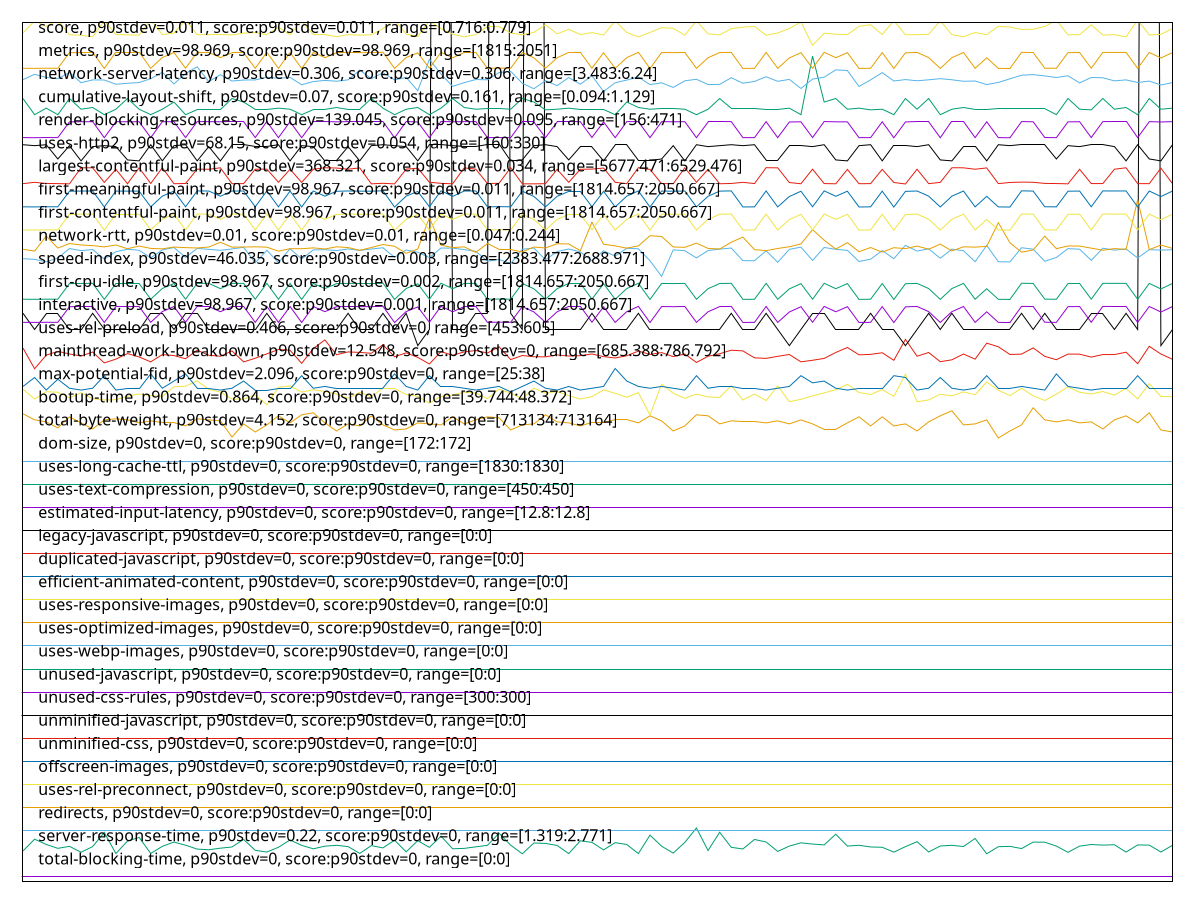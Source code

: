 reset
set terminal svg size 640, 4440 enhanced background rgb 'white'
set output "report_00007_2020-12-11T15:55:29.892Z/correlation/pages+cached+noexternal+noimg/correlation.svg"

$totalBlockingTimeP90Stdev0ScoreP90Stdev0Range00 <<EOF
0 0.2
1 0.2
2 0.2
3 0.2
4 0.2
5 0.2
6 0.2
7 0.2
8 0.2
9 0.2
10 0.2
11 0.2
12 0.2
13 0.2
14 0.2
15 0.2
16 0.2
17 0.2
18 0.2
19 0.2
20 0.2
21 0.2
22 0.2
23 0.2
24 0.2
25 0.2
26 0.2
27 0.2
28 0.2
29 0.2
30 0.2
31 0.2
32 0.2
33 0.2
34 0.2
35 0.2
36 0.2
37 0.2
38 0.2
39 0.2
40 0.2
41 0.2
42 0.2
43 0.2
44 0.2
45 0.2
46 0.2
47 0.2
48 0.2
49 0.2
50 0.2
51 0.2
52 0.2
53 0.2
54 0.2
55 0.2
56 0.2
57 0.2
58 0.2
59 0.2
60 0.2
61 0.2
62 0.2
63 0.2
64 0.2
65 0.2
66 0.2
67 0.2
68 0.2
69 0.2
70 0.2
71 0.2
72 0.2
73 0.2
74 0.2
75 0.2
76 0.2
77 0.2
78 0.2
79 0.2
80 0.2
81 0.2
82 0.2
83 0.2
84 0.2
85 0.2
86 0.2
87 0.2
88 0.2
89 0.2
90 0.2
91 0.2
92 0.2
93 0.2
94 0.2
95 0.2
96 0.2
97 0.2
98 0.2
99 0.2
EOF

$serverResponseTimeP90Stdev022ScoreP90Stdev0Range13192771 <<EOF
0 1.323076923076923
1 1.8323076923076922
2 1.6046153846153846
3 1.4353846153846155
4 1.523076923076923
5 1.266923076923077
6 1.5107692307692309
7 2.126923076923077
8 1.21
9 1.7515384615384617
10 1.9084615384615384
11 1.2161538461538461
12 1.5215384615384615
13 1.706923076923077
14 1.5715384615384616
15 1.403076923076923
16 1.3746153846153846
17 1.4423076923076925
18 1.494615384615385
19 1.822307692307692
20 1.3515384615384616
21 1.2753846153846153
22 1.4815384615384615
23 1.7992307692307694
24 1.5646153846153845
25 1.4153846153846155
26 1.5307692307692309
27 1.566153846153846
28 1.5107692307692309
29 1.2153846153846153
30 1.5546153846153847
31 1.4553846153846153
32 1.787692307692308
33 1.2838461538461539
34 1.7684615384615383
35 1.4769230769230768
36 1.9638461538461542
37 1.416923076923077
38 1.4338461538461538
39 1.5007692307692309
40 1.5653846153846152
41 2.088461538461538
42 1.5730769230769233
43 1.2
44 1.6676923076923078
45 1.6484615384615384
46 1.5615384615384613
47 1.2084615384615383
48 1.7607692307692309
49 1.693846153846154
50 1.3684615384615384
51 1.6823076923076923
52 1.600769230769231
53 1.209230769230769
54 2.0069230769230773
55 1.5292307692307692
56 1.2307692307692308
57 1.693846153846154
58 2.3169230769230773
59 1.3407692307692307
60 2.1323076923076925
61 1.4792307692307693
62 1.4084615384615384
63 1.82
64 1.71
65 1.303076923076923
66 1.5330769230769232
67 1.6746153846153846
68 1.6215384615384616
69 1.5838461538461537
70 2.0476923076923077
71 1.5338461538461536
72 1.5684615384615384
73 1.4953846153846153
74 1.4815384615384615
75 1.2715384615384615
76 1.5092307692307694
77 1.7246153846153849
78 1.2776923076923077
79 1.5376923076923077
80 1.5669230769230769
81 1.513846153846154
82 1.8638461538461537
83 1.2
84 1.5069230769230768
85 1.5223076923076924
86 1.426153846153846
87 1.7061538461538466
88 1.7015384615384614
89 1.5330769230769232
90 1.263846153846154
91 1.5323076923076924
92 1.6007692307692307
93 1.5761538461538462
94 1.5907692307692307
95 1.273076923076923
96 1.5838461538461537
97 1.576153846153846
98 1.2746153846153845
99 1.5684615384615384
EOF

$redirectsP90Stdev0ScoreP90Stdev0Range00 <<EOF
0 2.2
1 2.2
2 2.2
3 2.2
4 2.2
5 2.2
6 2.2
7 2.2
8 2.2
9 2.2
10 2.2
11 2.2
12 2.2
13 2.2
14 2.2
15 2.2
16 2.2
17 2.2
18 2.2
19 2.2
20 2.2
21 2.2
22 2.2
23 2.2
24 2.2
25 2.2
26 2.2
27 2.2
28 2.2
29 2.2
30 2.2
31 2.2
32 2.2
33 2.2
34 2.2
35 2.2
36 2.2
37 2.2
38 2.2
39 2.2
40 2.2
41 2.2
42 2.2
43 2.2
44 2.2
45 2.2
46 2.2
47 2.2
48 2.2
49 2.2
50 2.2
51 2.2
52 2.2
53 2.2
54 2.2
55 2.2
56 2.2
57 2.2
58 2.2
59 2.2
60 2.2
61 2.2
62 2.2
63 2.2
64 2.2
65 2.2
66 2.2
67 2.2
68 2.2
69 2.2
70 2.2
71 2.2
72 2.2
73 2.2
74 2.2
75 2.2
76 2.2
77 2.2
78 2.2
79 2.2
80 2.2
81 2.2
82 2.2
83 2.2
84 2.2
85 2.2
86 2.2
87 2.2
88 2.2
89 2.2
90 2.2
91 2.2
92 2.2
93 2.2
94 2.2
95 2.2
96 2.2
97 2.2
98 2.2
99 2.2
EOF

$usesRelPreconnectP90Stdev0ScoreP90Stdev0Range00 <<EOF
0 3.2
1 3.2
2 3.2
3 3.2
4 3.2
5 3.2
6 3.2
7 3.2
8 3.2
9 3.2
10 3.2
11 3.2
12 3.2
13 3.2
14 3.2
15 3.2
16 3.2
17 3.2
18 3.2
19 3.2
20 3.2
21 3.2
22 3.2
23 3.2
24 3.2
25 3.2
26 3.2
27 3.2
28 3.2
29 3.2
30 3.2
31 3.2
32 3.2
33 3.2
34 3.2
35 3.2
36 3.2
37 3.2
38 3.2
39 3.2
40 3.2
41 3.2
42 3.2
43 3.2
44 3.2
45 3.2
46 3.2
47 3.2
48 3.2
49 3.2
50 3.2
51 3.2
52 3.2
53 3.2
54 3.2
55 3.2
56 3.2
57 3.2
58 3.2
59 3.2
60 3.2
61 3.2
62 3.2
63 3.2
64 3.2
65 3.2
66 3.2
67 3.2
68 3.2
69 3.2
70 3.2
71 3.2
72 3.2
73 3.2
74 3.2
75 3.2
76 3.2
77 3.2
78 3.2
79 3.2
80 3.2
81 3.2
82 3.2
83 3.2
84 3.2
85 3.2
86 3.2
87 3.2
88 3.2
89 3.2
90 3.2
91 3.2
92 3.2
93 3.2
94 3.2
95 3.2
96 3.2
97 3.2
98 3.2
99 3.2
EOF

$offscreenImagesP90Stdev0ScoreP90Stdev0Range00 <<EOF
0 4.2
1 4.2
2 4.2
3 4.2
4 4.2
5 4.2
6 4.2
7 4.2
8 4.2
9 4.2
10 4.2
11 4.2
12 4.2
13 4.2
14 4.2
15 4.2
16 4.2
17 4.2
18 4.2
19 4.2
20 4.2
21 4.2
22 4.2
23 4.2
24 4.2
25 4.2
26 4.2
27 4.2
28 4.2
29 4.2
30 4.2
31 4.2
32 4.2
33 4.2
34 4.2
35 4.2
36 4.2
37 4.2
38 4.2
39 4.2
40 4.2
41 4.2
42 4.2
43 4.2
44 4.2
45 4.2
46 4.2
47 4.2
48 4.2
49 4.2
50 4.2
51 4.2
52 4.2
53 4.2
54 4.2
55 4.2
56 4.2
57 4.2
58 4.2
59 4.2
60 4.2
61 4.2
62 4.2
63 4.2
64 4.2
65 4.2
66 4.2
67 4.2
68 4.2
69 4.2
70 4.2
71 4.2
72 4.2
73 4.2
74 4.2
75 4.2
76 4.2
77 4.2
78 4.2
79 4.2
80 4.2
81 4.2
82 4.2
83 4.2
84 4.2
85 4.2
86 4.2
87 4.2
88 4.2
89 4.2
90 4.2
91 4.2
92 4.2
93 4.2
94 4.2
95 4.2
96 4.2
97 4.2
98 4.2
99 4.2
EOF

$unminifiedCssP90Stdev0ScoreP90Stdev0Range00 <<EOF
0 5.2
1 5.2
2 5.2
3 5.2
4 5.2
5 5.2
6 5.2
7 5.2
8 5.2
9 5.2
10 5.2
11 5.2
12 5.2
13 5.2
14 5.2
15 5.2
16 5.2
17 5.2
18 5.2
19 5.2
20 5.2
21 5.2
22 5.2
23 5.2
24 5.2
25 5.2
26 5.2
27 5.2
28 5.2
29 5.2
30 5.2
31 5.2
32 5.2
33 5.2
34 5.2
35 5.2
36 5.2
37 5.2
38 5.2
39 5.2
40 5.2
41 5.2
42 5.2
43 5.2
44 5.2
45 5.2
46 5.2
47 5.2
48 5.2
49 5.2
50 5.2
51 5.2
52 5.2
53 5.2
54 5.2
55 5.2
56 5.2
57 5.2
58 5.2
59 5.2
60 5.2
61 5.2
62 5.2
63 5.2
64 5.2
65 5.2
66 5.2
67 5.2
68 5.2
69 5.2
70 5.2
71 5.2
72 5.2
73 5.2
74 5.2
75 5.2
76 5.2
77 5.2
78 5.2
79 5.2
80 5.2
81 5.2
82 5.2
83 5.2
84 5.2
85 5.2
86 5.2
87 5.2
88 5.2
89 5.2
90 5.2
91 5.2
92 5.2
93 5.2
94 5.2
95 5.2
96 5.2
97 5.2
98 5.2
99 5.2
EOF

$unminifiedJavascriptP90Stdev0ScoreP90Stdev0Range00 <<EOF
0 6.2
1 6.2
2 6.2
3 6.2
4 6.2
5 6.2
6 6.2
7 6.2
8 6.2
9 6.2
10 6.2
11 6.2
12 6.2
13 6.2
14 6.2
15 6.2
16 6.2
17 6.2
18 6.2
19 6.2
20 6.2
21 6.2
22 6.2
23 6.2
24 6.2
25 6.2
26 6.2
27 6.2
28 6.2
29 6.2
30 6.2
31 6.2
32 6.2
33 6.2
34 6.2
35 6.2
36 6.2
37 6.2
38 6.2
39 6.2
40 6.2
41 6.2
42 6.2
43 6.2
44 6.2
45 6.2
46 6.2
47 6.2
48 6.2
49 6.2
50 6.2
51 6.2
52 6.2
53 6.2
54 6.2
55 6.2
56 6.2
57 6.2
58 6.2
59 6.2
60 6.2
61 6.2
62 6.2
63 6.2
64 6.2
65 6.2
66 6.2
67 6.2
68 6.2
69 6.2
70 6.2
71 6.2
72 6.2
73 6.2
74 6.2
75 6.2
76 6.2
77 6.2
78 6.2
79 6.2
80 6.2
81 6.2
82 6.2
83 6.2
84 6.2
85 6.2
86 6.2
87 6.2
88 6.2
89 6.2
90 6.2
91 6.2
92 6.2
93 6.2
94 6.2
95 6.2
96 6.2
97 6.2
98 6.2
99 6.2
EOF

$unusedCssRulesP90Stdev0ScoreP90Stdev0Range300300 <<EOF
0 7.2
1 7.2
2 7.2
3 7.2
4 7.2
5 7.2
6 7.2
7 7.2
8 7.2
9 7.2
10 7.2
11 7.2
12 7.2
13 7.2
14 7.2
15 7.2
16 7.2
17 7.2
18 7.2
19 7.2
20 7.2
21 7.2
22 7.2
23 7.2
24 7.2
25 7.2
26 7.2
27 7.2
28 7.2
29 7.2
30 7.2
31 7.2
32 7.2
33 7.2
34 7.2
35 7.2
36 7.2
37 7.2
38 7.2
39 7.2
40 7.2
41 7.2
42 7.2
43 7.2
44 7.2
45 7.2
46 7.2
47 7.2
48 7.2
49 7.2
50 7.2
51 7.2
52 7.2
53 7.2
54 7.2
55 7.2
56 7.2
57 7.2
58 7.2
59 7.2
60 7.2
61 7.2
62 7.2
63 7.2
64 7.2
65 7.2
66 7.2
67 7.2
68 7.2
69 7.2
70 7.2
71 7.2
72 7.2
73 7.2
74 7.2
75 7.2
76 7.2
77 7.2
78 7.2
79 7.2
80 7.2
81 7.2
82 7.2
83 7.2
84 7.2
85 7.2
86 7.2
87 7.2
88 7.2
89 7.2
90 7.2
91 7.2
92 7.2
93 7.2
94 7.2
95 7.2
96 7.2
97 7.2
98 7.2
99 7.2
EOF

$unusedJavascriptP90Stdev0ScoreP90Stdev0Range00 <<EOF
0 8.2
1 8.2
2 8.2
3 8.2
4 8.2
5 8.2
6 8.2
7 8.2
8 8.2
9 8.2
10 8.2
11 8.2
12 8.2
13 8.2
14 8.2
15 8.2
16 8.2
17 8.2
18 8.2
19 8.2
20 8.2
21 8.2
22 8.2
23 8.2
24 8.2
25 8.2
26 8.2
27 8.2
28 8.2
29 8.2
30 8.2
31 8.2
32 8.2
33 8.2
34 8.2
35 8.2
36 8.2
37 8.2
38 8.2
39 8.2
40 8.2
41 8.2
42 8.2
43 8.2
44 8.2
45 8.2
46 8.2
47 8.2
48 8.2
49 8.2
50 8.2
51 8.2
52 8.2
53 8.2
54 8.2
55 8.2
56 8.2
57 8.2
58 8.2
59 8.2
60 8.2
61 8.2
62 8.2
63 8.2
64 8.2
65 8.2
66 8.2
67 8.2
68 8.2
69 8.2
70 8.2
71 8.2
72 8.2
73 8.2
74 8.2
75 8.2
76 8.2
77 8.2
78 8.2
79 8.2
80 8.2
81 8.2
82 8.2
83 8.2
84 8.2
85 8.2
86 8.2
87 8.2
88 8.2
89 8.2
90 8.2
91 8.2
92 8.2
93 8.2
94 8.2
95 8.2
96 8.2
97 8.2
98 8.2
99 8.2
EOF

$usesWebpImagesP90Stdev0ScoreP90Stdev0Range00 <<EOF
0 9.2
1 9.2
2 9.2
3 9.2
4 9.2
5 9.2
6 9.2
7 9.2
8 9.2
9 9.2
10 9.2
11 9.2
12 9.2
13 9.2
14 9.2
15 9.2
16 9.2
17 9.2
18 9.2
19 9.2
20 9.2
21 9.2
22 9.2
23 9.2
24 9.2
25 9.2
26 9.2
27 9.2
28 9.2
29 9.2
30 9.2
31 9.2
32 9.2
33 9.2
34 9.2
35 9.2
36 9.2
37 9.2
38 9.2
39 9.2
40 9.2
41 9.2
42 9.2
43 9.2
44 9.2
45 9.2
46 9.2
47 9.2
48 9.2
49 9.2
50 9.2
51 9.2
52 9.2
53 9.2
54 9.2
55 9.2
56 9.2
57 9.2
58 9.2
59 9.2
60 9.2
61 9.2
62 9.2
63 9.2
64 9.2
65 9.2
66 9.2
67 9.2
68 9.2
69 9.2
70 9.2
71 9.2
72 9.2
73 9.2
74 9.2
75 9.2
76 9.2
77 9.2
78 9.2
79 9.2
80 9.2
81 9.2
82 9.2
83 9.2
84 9.2
85 9.2
86 9.2
87 9.2
88 9.2
89 9.2
90 9.2
91 9.2
92 9.2
93 9.2
94 9.2
95 9.2
96 9.2
97 9.2
98 9.2
99 9.2
EOF

$usesOptimizedImagesP90Stdev0ScoreP90Stdev0Range00 <<EOF
0 10.2
1 10.2
2 10.2
3 10.2
4 10.2
5 10.2
6 10.2
7 10.2
8 10.2
9 10.2
10 10.2
11 10.2
12 10.2
13 10.2
14 10.2
15 10.2
16 10.2
17 10.2
18 10.2
19 10.2
20 10.2
21 10.2
22 10.2
23 10.2
24 10.2
25 10.2
26 10.2
27 10.2
28 10.2
29 10.2
30 10.2
31 10.2
32 10.2
33 10.2
34 10.2
35 10.2
36 10.2
37 10.2
38 10.2
39 10.2
40 10.2
41 10.2
42 10.2
43 10.2
44 10.2
45 10.2
46 10.2
47 10.2
48 10.2
49 10.2
50 10.2
51 10.2
52 10.2
53 10.2
54 10.2
55 10.2
56 10.2
57 10.2
58 10.2
59 10.2
60 10.2
61 10.2
62 10.2
63 10.2
64 10.2
65 10.2
66 10.2
67 10.2
68 10.2
69 10.2
70 10.2
71 10.2
72 10.2
73 10.2
74 10.2
75 10.2
76 10.2
77 10.2
78 10.2
79 10.2
80 10.2
81 10.2
82 10.2
83 10.2
84 10.2
85 10.2
86 10.2
87 10.2
88 10.2
89 10.2
90 10.2
91 10.2
92 10.2
93 10.2
94 10.2
95 10.2
96 10.2
97 10.2
98 10.2
99 10.2
EOF

$usesResponsiveImagesP90Stdev0ScoreP90Stdev0Range00 <<EOF
0 11.2
1 11.2
2 11.2
3 11.2
4 11.2
5 11.2
6 11.2
7 11.2
8 11.2
9 11.2
10 11.2
11 11.2
12 11.2
13 11.2
14 11.2
15 11.2
16 11.2
17 11.2
18 11.2
19 11.2
20 11.2
21 11.2
22 11.2
23 11.2
24 11.2
25 11.2
26 11.2
27 11.2
28 11.2
29 11.2
30 11.2
31 11.2
32 11.2
33 11.2
34 11.2
35 11.2
36 11.2
37 11.2
38 11.2
39 11.2
40 11.2
41 11.2
42 11.2
43 11.2
44 11.2
45 11.2
46 11.2
47 11.2
48 11.2
49 11.2
50 11.2
51 11.2
52 11.2
53 11.2
54 11.2
55 11.2
56 11.2
57 11.2
58 11.2
59 11.2
60 11.2
61 11.2
62 11.2
63 11.2
64 11.2
65 11.2
66 11.2
67 11.2
68 11.2
69 11.2
70 11.2
71 11.2
72 11.2
73 11.2
74 11.2
75 11.2
76 11.2
77 11.2
78 11.2
79 11.2
80 11.2
81 11.2
82 11.2
83 11.2
84 11.2
85 11.2
86 11.2
87 11.2
88 11.2
89 11.2
90 11.2
91 11.2
92 11.2
93 11.2
94 11.2
95 11.2
96 11.2
97 11.2
98 11.2
99 11.2
EOF

$efficientAnimatedContentP90Stdev0ScoreP90Stdev0Range00 <<EOF
0 12.2
1 12.2
2 12.2
3 12.2
4 12.2
5 12.2
6 12.2
7 12.2
8 12.2
9 12.2
10 12.2
11 12.2
12 12.2
13 12.2
14 12.2
15 12.2
16 12.2
17 12.2
18 12.2
19 12.2
20 12.2
21 12.2
22 12.2
23 12.2
24 12.2
25 12.2
26 12.2
27 12.2
28 12.2
29 12.2
30 12.2
31 12.2
32 12.2
33 12.2
34 12.2
35 12.2
36 12.2
37 12.2
38 12.2
39 12.2
40 12.2
41 12.2
42 12.2
43 12.2
44 12.2
45 12.2
46 12.2
47 12.2
48 12.2
49 12.2
50 12.2
51 12.2
52 12.2
53 12.2
54 12.2
55 12.2
56 12.2
57 12.2
58 12.2
59 12.2
60 12.2
61 12.2
62 12.2
63 12.2
64 12.2
65 12.2
66 12.2
67 12.2
68 12.2
69 12.2
70 12.2
71 12.2
72 12.2
73 12.2
74 12.2
75 12.2
76 12.2
77 12.2
78 12.2
79 12.2
80 12.2
81 12.2
82 12.2
83 12.2
84 12.2
85 12.2
86 12.2
87 12.2
88 12.2
89 12.2
90 12.2
91 12.2
92 12.2
93 12.2
94 12.2
95 12.2
96 12.2
97 12.2
98 12.2
99 12.2
EOF

$duplicatedJavascriptP90Stdev0ScoreP90Stdev0Range00 <<EOF
0 13.2
1 13.2
2 13.2
3 13.2
4 13.2
5 13.2
6 13.2
7 13.2
8 13.2
9 13.2
10 13.2
11 13.2
12 13.2
13 13.2
14 13.2
15 13.2
16 13.2
17 13.2
18 13.2
19 13.2
20 13.2
21 13.2
22 13.2
23 13.2
24 13.2
25 13.2
26 13.2
27 13.2
28 13.2
29 13.2
30 13.2
31 13.2
32 13.2
33 13.2
34 13.2
35 13.2
36 13.2
37 13.2
38 13.2
39 13.2
40 13.2
41 13.2
42 13.2
43 13.2
44 13.2
45 13.2
46 13.2
47 13.2
48 13.2
49 13.2
50 13.2
51 13.2
52 13.2
53 13.2
54 13.2
55 13.2
56 13.2
57 13.2
58 13.2
59 13.2
60 13.2
61 13.2
62 13.2
63 13.2
64 13.2
65 13.2
66 13.2
67 13.2
68 13.2
69 13.2
70 13.2
71 13.2
72 13.2
73 13.2
74 13.2
75 13.2
76 13.2
77 13.2
78 13.2
79 13.2
80 13.2
81 13.2
82 13.2
83 13.2
84 13.2
85 13.2
86 13.2
87 13.2
88 13.2
89 13.2
90 13.2
91 13.2
92 13.2
93 13.2
94 13.2
95 13.2
96 13.2
97 13.2
98 13.2
99 13.2
EOF

$legacyJavascriptP90Stdev0ScoreP90Stdev0Range00 <<EOF
0 14.2
1 14.2
2 14.2
3 14.2
4 14.2
5 14.2
6 14.2
7 14.2
8 14.2
9 14.2
10 14.2
11 14.2
12 14.2
13 14.2
14 14.2
15 14.2
16 14.2
17 14.2
18 14.2
19 14.2
20 14.2
21 14.2
22 14.2
23 14.2
24 14.2
25 14.2
26 14.2
27 14.2
28 14.2
29 14.2
30 14.2
31 14.2
32 14.2
33 14.2
34 14.2
35 14.2
36 14.2
37 14.2
38 14.2
39 14.2
40 14.2
41 14.2
42 14.2
43 14.2
44 14.2
45 14.2
46 14.2
47 14.2
48 14.2
49 14.2
50 14.2
51 14.2
52 14.2
53 14.2
54 14.2
55 14.2
56 14.2
57 14.2
58 14.2
59 14.2
60 14.2
61 14.2
62 14.2
63 14.2
64 14.2
65 14.2
66 14.2
67 14.2
68 14.2
69 14.2
70 14.2
71 14.2
72 14.2
73 14.2
74 14.2
75 14.2
76 14.2
77 14.2
78 14.2
79 14.2
80 14.2
81 14.2
82 14.2
83 14.2
84 14.2
85 14.2
86 14.2
87 14.2
88 14.2
89 14.2
90 14.2
91 14.2
92 14.2
93 14.2
94 14.2
95 14.2
96 14.2
97 14.2
98 14.2
99 14.2
EOF

$estimatedInputLatencyP90Stdev0ScoreP90Stdev0Range128128 <<EOF
0 15.2
1 15.2
2 15.2
3 15.2
4 15.2
5 15.2
6 15.2
7 15.2
8 15.2
9 15.2
10 15.2
11 15.2
12 15.2
13 15.2
14 15.2
15 15.2
16 15.2
17 15.2
18 15.2
19 15.2
20 15.2
21 15.2
22 15.2
23 15.2
24 15.2
25 15.2
26 15.2
27 15.2
28 15.2
29 15.2
30 15.2
31 15.2
32 15.2
33 15.2
34 15.2
35 15.2
36 15.2
37 15.2
38 15.2
39 15.2
40 15.2
41 15.2
42 15.2
43 15.2
44 15.2
45 15.2
46 15.2
47 15.2
48 15.2
49 15.2
50 15.2
51 15.2
52 15.2
53 15.2
54 15.2
55 15.2
56 15.2
57 15.2
58 15.2
59 15.2
60 15.2
61 15.2
62 15.2
63 15.2
64 15.2
65 15.2
66 15.2
67 15.2
68 15.2
69 15.2
70 15.2
71 15.2
72 15.2
73 15.2
74 15.2
75 15.2
76 15.2
77 15.2
78 15.2
79 15.2
80 15.2
81 15.2
82 15.2
83 15.2
84 15.2
85 15.2
86 15.2
87 15.2
88 15.2
89 15.2
90 15.2
91 15.2
92 15.2
93 15.2
94 15.2
95 15.2
96 15.2
97 15.2
98 15.2
99 15.2
EOF

$usesTextCompressionP90Stdev0ScoreP90Stdev0Range450450 <<EOF
0 16.2
1 16.2
2 16.2
3 16.2
4 16.2
5 16.2
6 16.2
7 16.2
8 16.2
9 16.2
10 16.2
11 16.2
12 16.2
13 16.2
14 16.2
15 16.2
16 16.2
17 16.2
18 16.2
19 16.2
20 16.2
21 16.2
22 16.2
23 16.2
24 16.2
25 16.2
26 16.2
27 16.2
28 16.2
29 16.2
30 16.2
31 16.2
32 16.2
33 16.2
34 16.2
35 16.2
36 16.2
37 16.2
38 16.2
39 16.2
40 16.2
41 16.2
42 16.2
43 16.2
44 16.2
45 16.2
46 16.2
47 16.2
48 16.2
49 16.2
50 16.2
51 16.2
52 16.2
53 16.2
54 16.2
55 16.2
56 16.2
57 16.2
58 16.2
59 16.2
60 16.2
61 16.2
62 16.2
63 16.2
64 16.2
65 16.2
66 16.2
67 16.2
68 16.2
69 16.2
70 16.2
71 16.2
72 16.2
73 16.2
74 16.2
75 16.2
76 16.2
77 16.2
78 16.2
79 16.2
80 16.2
81 16.2
82 16.2
83 16.2
84 16.2
85 16.2
86 16.2
87 16.2
88 16.2
89 16.2
90 16.2
91 16.2
92 16.2
93 16.2
94 16.2
95 16.2
96 16.2
97 16.2
98 16.2
99 16.2
EOF

$usesLongCacheTtlP90Stdev0ScoreP90Stdev0Range18301830 <<EOF
0 17.2
1 17.2
2 17.2
3 17.2
4 17.2
5 17.2
6 17.2
7 17.2
8 17.2
9 17.2
10 17.2
11 17.2
12 17.2
13 17.2
14 17.2
15 17.2
16 17.2
17 17.2
18 17.2
19 17.2
20 17.2
21 17.2
22 17.2
23 17.2
24 17.2
25 17.2
26 17.2
27 17.2
28 17.2
29 17.2
30 17.2
31 17.2
32 17.2
33 17.2
34 17.2
35 17.2
36 17.2
37 17.2
38 17.2
39 17.2
40 17.2
41 17.2
42 17.2
43 17.2
44 17.2
45 17.2
46 17.2
47 17.2
48 17.2
49 17.2
50 17.2
51 17.2
52 17.2
53 17.2
54 17.2
55 17.2
56 17.2
57 17.2
58 17.2
59 17.2
60 17.2
61 17.2
62 17.2
63 17.2
64 17.2
65 17.2
66 17.2
67 17.2
68 17.2
69 17.2
70 17.2
71 17.2
72 17.2
73 17.2
74 17.2
75 17.2
76 17.2
77 17.2
78 17.2
79 17.2
80 17.2
81 17.2
82 17.2
83 17.2
84 17.2
85 17.2
86 17.2
87 17.2
88 17.2
89 17.2
90 17.2
91 17.2
92 17.2
93 17.2
94 17.2
95 17.2
96 17.2
97 17.2
98 17.2
99 17.2
EOF

$domSizeP90Stdev0ScoreP90Stdev0Range172172 <<EOF
0 18.2
1 18.2
2 18.2
3 18.2
4 18.2
5 18.2
6 18.2
7 18.2
8 18.2
9 18.2
10 18.2
11 18.2
12 18.2
13 18.2
14 18.2
15 18.2
16 18.2
17 18.2
18 18.2
19 18.2
20 18.2
21 18.2
22 18.2
23 18.2
24 18.2
25 18.2
26 18.2
27 18.2
28 18.2
29 18.2
30 18.2
31 18.2
32 18.2
33 18.2
34 18.2
35 18.2
36 18.2
37 18.2
38 18.2
39 18.2
40 18.2
41 18.2
42 18.2
43 18.2
44 18.2
45 18.2
46 18.2
47 18.2
48 18.2
49 18.2
50 18.2
51 18.2
52 18.2
53 18.2
54 18.2
55 18.2
56 18.2
57 18.2
58 18.2
59 18.2
60 18.2
61 18.2
62 18.2
63 18.2
64 18.2
65 18.2
66 18.2
67 18.2
68 18.2
69 18.2
70 18.2
71 18.2
72 18.2
73 18.2
74 18.2
75 18.2
76 18.2
77 18.2
78 18.2
79 18.2
80 18.2
81 18.2
82 18.2
83 18.2
84 18.2
85 18.2
86 18.2
87 18.2
88 18.2
89 18.2
90 18.2
91 18.2
92 18.2
93 18.2
94 18.2
95 18.2
96 18.2
97 18.2
98 18.2
99 18.2
EOF

$totalByteWeightP90Stdev4152ScoreP90Stdev0Range713134713164 <<EOF
0 20.25
1 19.9875
2 19.9
3 19.6375
4 20.11875
5 19.85625
6 19.59375
7 19.9875
8 20.03125
9 19.9875
10 19.85625
11 19.943749999999998
12 19.85625
13 19.85625
14 19.724999999999998
15 20.03125
16 19.9875
17 19.943749999999998
18 19.24375
19 19.8125
20 19.4625
21 19.76875
22 20.162499999999998
23 19.85625
24 20.20625
25 20.29375
26 19.85625
27 19.506249999999998
28 19.8125
29 19.724999999999998
30 20.162499999999998
31 19.76875
32 19.55
33 19.59375
34 19.85625
35 19.8125
36 19.76875
37 20.11875
38 19.8125
39 19.9875
40 20.11875
41 20.075
42 19.55
43 19.76875
44 19.8125
45 20.20625
46 19.9
47 19.85625
48 19.724999999999998
49 19.85625
50 19.85625
51 19.9875
52 19.9875
53 19.85625
54 20.162499999999998
55 19.943749999999998
56 19.506249999999998
57 19.724999999999998
58 20.20625
59 20.162499999999998
60 19.8125
61 19.943749999999998
62 19.9
63 19.9
64 19.85625
65 19.943749999999998
66 19.8125
67 19.9875
68 19.8125
69 19.55
70 19.55
71 19.85625
72 20.11875
73 19.724999999999998
74 20.11875
75 19.724999999999998
76 19.8125
77 19.506249999999998
78 19.9
79 20.162499999999998
80 20.381249999999998
81 19.76875
82 19.8125
83 19.9875
84 19.2
85 19.506249999999998
86 19.76875
87 20.5125
88 19.9875
89 19.9
90 19.9875
91 19.85625
92 19.9
93 19.59375
94 19.9875
95 20.162499999999998
96 19.85625
97 20.29375
98 19.55
99 19.4625
EOF

$bootupTimeP90Stdev0864ScoreP90Stdev0Range3974448372 <<EOF
0 21.31901983663944
1 20.885297549591602
2 21.2046674445741
3 21.184247374562432
4 20.938389731621935
5 21.165460910151694
6 20.90081680280047
7 20.846091015169197
8 20.8583430571762
9 21.01108518086348
10 21.106651108518086
11 21.03803967327888
12 21.001283547257877
13 21.423570595099186
14 21.441540256709455
15 21.67596266044341
16 21.306767794632442
17 21.191598599766632
18 20.892648774795802
19 20.8852975495916
20 21.073162193698952
21 20.640256709451574
22 21.398249708284716
23 21.454609101516922
24 21.18588098016336
25 21.29206534422404
26 21.21528588098016
27 21.10420070011669
28 20.91551925320887
29 21.182613768961495
30 20.99229871645274
31 21.35495915985998
32 21.35495915985998
33 21.08623103850642
34 21.002917152858814
35 20.71376896149358
36 21.000466744457412
37 21.062543757292882
38 21.187514585764298
39 21.147491248541428
40 20.90571761960327
41 21.31983663943991
42 21.138506417736295
43 20.913885647607938
44 21.357409568261378
45 21.142590431738622
46 21.216102683780633
47 21.033138856476082
48 20.8901983663944
49 20.991481913652276
50 21.282263710618437
51 21.139323220536756
52 20.96616102683781
53 21.163010501750293
54 20.2
55 21.534655775962662
56 21.14095682613769
57 20.919603267211205
58 21.10338389731622
59 20.979229871645273
60 20.95554259043174
61 21.46767794632439
62 20.848541423570598
63 21.105017502917157
64 20.820770128354727
65 21.457059509918324
66 20.771761960326725
67 20.87712952158693
68 21.024970828471414
69 21.154025670945156
70 21.29206534422404
71 21.527304550758465
72 21.16872812135356
73 21.08378063010502
74 21.296966161026837
75 21.005367561260215
76 21.961843640606773
77 20.76767794632439
78 20.850175029171528
79 21.09684947491249
80 21.026604434072347
81 21.19649941656943
82 21.07561260210035
83 21.627771295215872
84 21.268378063010505
85 21.037222870478416
86 21.354142357059512
87 21.027421236872815
88 20.827304550758463
89 21.100116686114355
90 21.416219369894986
91 21.18179696616103
92 21.10665110851809
93 21.213652275379232
94 21.058459743290552
95 21.350058343057178
96 20.899183197199534
97 21.555892648774797
98 21.00046674445741
99 20.989031505250875
EOF

$maxPotentialFidP90Stdev2096ScoreP90Stdev0Range2538 <<EOF
0 21.433333333333334
1 21.822222222222223
2 21.27777777777778
3 21.744444444444444
4 21.355555555555554
5 21.27777777777778
6 21.355555555555554
7 21.9
8 21.27777777777778
9 21.355555555555554
10 21.355555555555554
11 21.977777777777778
12 21.355555555555554
13 21.666666666666664
14 21.977777777777778
15 21.355555555555554
16 21.355555555555554
17 21.27777777777778
18 21.355555555555554
19 21.666666666666664
20 21.27777777777778
21 21.27777777777778
22 21.355555555555554
23 21.355555555555554
24 21.9
25 21.355555555555554
26 21.433333333333334
27 21.355555555555554
28 21.355555555555554
29 21.355555555555554
30 21.355555555555554
31 21.355555555555554
32 21.977777777777778
33 21.433333333333334
34 21.27777777777778
35 21.9
36 21.433333333333334
37 21.433333333333334
38 21.355555555555554
39 21.27777777777778
40 21.355555555555554
41 21.433333333333334
42 21.2
43 21.433333333333334
44 21.666666666666664
45 21.355555555555554
46 21.27777777777778
47 21.433333333333334
48 21.27777777777778
49 21.355555555555554
50 21.433333333333334
51 22.21111111111111
52 21.666666666666664
53 21.433333333333334
54 21.355555555555554
55 21.433333333333334
56 21.355555555555554
57 21.27777777777778
58 21.9
59 21.355555555555554
60 21.433333333333334
61 21.433333333333334
62 21.355555555555554
63 21.355555555555554
64 21.27777777777778
65 21.355555555555554
66 21.433333333333334
67 21.9
68 21.58888888888889
69 21.666666666666664
70 21.355555555555554
71 21.27777777777778
72 21.355555555555554
73 21.355555555555554
74 21.355555555555554
75 21.9
76 21.822222222222223
77 21.27777777777778
78 21.355555555555554
79 21.822222222222223
80 21.355555555555554
81 21.27777777777778
82 21.355555555555554
83 21.9
84 21.355555555555554
85 21.355555555555554
86 21.433333333333334
87 21.355555555555554
88 21.27777777777778
89 21.977777777777778
90 21.433333333333334
91 21.355555555555554
92 21.27777777777778
93 21.355555555555554
94 21.355555555555554
95 21.355555555555554
96 21.9
97 21.355555555555554
98 21.355555555555554
99 21.355555555555554
EOF

$mainthreadWorkBreakdownP90Stdev12548ScoreP90Stdev0Range685388786792 <<EOF
0 23.09352734570997
1 22.2
2 22.78705469141995
3 22.95519317611639
4 22.840592072252868
5 22.75007526342197
6 22.924234821876556
7 22.451931761164065
8 22.616206723532358
9 22.857902659307566
10 22.712042147516296
11 22.49769192172603
12 22.81319618665327
13 22.77145007526341
14 22.632513798294024
15 23.005820371299528
16 22.78379327646763
17 22.741946813848458
18 22.972102358253874
19 22.496638233818356
20 22.653687907676854
21 22.843000501756134
22 23.034972403411928
23 22.999849473156033
24 22.43426994480681
25 23.074360260913185
26 23.44902157551429
27 22.806171600602102
28 22.928850978424467
29 22.908078273958843
30 22.868238835925723
31 23.239789262418448
32 22.718715504264917
33 22.890566984445545
34 22.692373306572996
35 22.406823883592565
36 22.94124435524335
37 22.78429503261414
38 22.929453085800283
39 22.990165579528334
40 22.88143502257902
41 23.151630707476162
42 22.595785248369282
43 22.77325639739086
44 22.719167084796776
45 22.715805318615146
46 22.797892624184634
47 22.751179126944294
48 22.768088309081776
49 22.83893627696937
50 22.724435524335156
51 22.666231811339674
52 22.7632212744606
53 22.964124435524326
54 22.821726041144
55 22.89954841946813
56 22.725288509784235
57 22.837280481685898
58 22.472303060712477
59 22.74039136979426
60 22.84887104867034
61 23.004214751630684
62 22.97240341194179
63 22.67205218263923
64 22.64897139989964
65 22.738534872052174
66 22.817862518815843
67 22.498544907175106
68 22.56758655293526
69 22.64726542900149
70 22.9044154540893
71 23.121475163070734
72 22.80260913196185
73 22.822378324134448
74 22.89197190165578
75 22.56663321625689
76 23.472002007024578
77 22.743050677370785
78 22.90381334671348
79 22.504917210235813
80 22.586703462117406
81 22.838183642749623
82 22.615203211239326
83 23.30782739588558
84 23.151931761164064
85 22.81751128951328
86 22.83391871550425
87 23.10386352232814
88 22.735975915704962
89 22.591921726041132
90 22.835825388861004
91 22.83216256899145
92 22.70406422478674
93 22.815454089312585
94 22.813748118414438
95 22.916507777220254
96 22.419969894631194
97 23.172202709483177
98 22.838083291520313
99 22.61083793276467
EOF

$usesRelPreloadP90Stdev0466ScoreP90Stdev0Range453605 <<EOF
0 24.599999999999998
1 23.9
2 24.599999999999998
3 24.599999999999998
4 23.9
5 23.9
6 24.599999999999998
7 23.9
8 23.9
9 23.9
10 23.9
11 24.599999999999998
12 24.599999999999998
13 23.9
14 24.599999999999998
15 24.599999999999998
16 23.9
17 23.9
18 23.9
19 23.9
20 23.9
21 24.599999999999998
22 23.9
23 23.9
24 23.9
25 23.9
26 23.9
27 23.9
28 24.599999999999998
29 23.9
30 23.9
31 24.599999999999998
32 23.9
33 24.599999999999998
34 23.2
35 23.9
36 129.6
37 23.9
38 23.9
39 24.599999999999998
40 24.599999999999998
41 129.6
42 24.599999999999998
43 23.9
44 128.89999999999998
45 23.9
46 23.9
47 23.9
48 23.9
49 24.599999999999998
50 23.9
51 23.9
52 23.9
53 24.599999999999998
54 23.9
55 23.9
56 23.9
57 23.9
58 23.9
59 23.9
60 23.9
61 24.599999999999998
62 23.9
63 23.9
64 24.599999999999998
65 23.9
66 23.2
67 23.9
68 24.599999999999998
69 24.599999999999998
70 23.9
71 23.9
72 23.9
73 24.599999999999998
74 23.9
75 23.9
76 23.2
77 23.9
78 24.599999999999998
79 23.9
80 24.599999999999998
81 23.9
82 23.9
83 23.9
84 23.9
85 23.9
86 24.599999999999998
87 23.9
88 24.599999999999998
89 23.9
90 23.9
91 23.9
92 24.599999999999998
93 24.599999999999998
94 23.9
95 24.599999999999998
96 23.9
97 128.89999999999998
98 23.2
99 23.9
EOF

$interactiveP90Stdev98967ScoreP90Stdev0001Range18146572050667 <<EOF
0 24.21047353491367
1 24.20684422542923
2 24.212777383473455
3 24.211314290037436
4 24.886019528856554
5 24.893330508019975
6 24.896779848035752
7 24.203463851269692
8 24.89136969353471
9 24.891213061752758
10 24.892201173424013
11 24.21138549990201
12 24.675711516272155
13 24.89169866515698
14 24.212262159159177
15 24.89927443730422
16 24.89474363487035
17 24.669687401089988
18 24.895373004408725
19 24.896307409480443
20 24.209957712197166
21 24.90002902250783
22 24.20840426002543
23 24.894087935634147
24 24.2027789799251
25 24.894751264498698
26 24.671728251872622
27 24.8846209132601
28 24.896750077525144
29 24.889998754041084
30 24.887127470573034
31 24.906144094827944
32 24.201448432581547
33 24.675777041315612
34 24.876649896444356
35 24.21209670094443
36 24.904539329665553
37 24.664020532035142
38 24.893389151437862
39 24.897206359220423
40 24.210314359922265
41 24.21777344363596
42 24.212259765550282
43 24.88838905206035
44 24.661405215118116
45 24.209155254815695
46 24.664974983581338
47 24.891405896869223
48 24.891412180092566
49 24.214487617027707
50 24.88174753538427
51 24.20748571261263
52 24.672141149406713
53 24.9004067639113
54 24.200162466203633
55 24.893151585755202
56 24.886926557026555
57 24.895283393675786
58 24.207459682115918
59 24.66686413940036
60 24.8911218054137
61 24.899287302952025
62 24.205106465372708
63 24.208713633974885
64 24.898110844180973
65 24.206144094827945
66 24.657868957179403
67 24.885631465014733
68 24.211080314768118
69 24.900289327474972
70 24.66716154530535
71 24.887117447335793
72 24.20327954338491
73 24.21018330983536
74 24.889528709094662
75 24.2
76 24.879992571263827
77 24.895916503228058
78 24.672462491400637
79 24.204601413896224
80 24.67226621547139
81 24.894878574571706
82 24.208881186597413
83 24.664586620538405
84 24.207470154154823
85 24.20060887426223
86 24.902477385204545
87 24.892588339662506
88 24.213954440646727
89 24.208748341303835
90 24.88748277189313
91 24.89297670270544
92 24.212605642035363
93 24.899409526606135
94 24.89583781333569
95 24.896896985270967
96 24.207221218829922
97 24.895086070542643
98 24.65584815287125
99 24.89344046442851
EOF

$firstCpuIdleP90Stdev98967ScoreP90Stdev0002Range18146572050667 <<EOF
0 25.21047353491367
1 25.20684422542923
2 25.212777383473455
3 25.211314290037436
4 25.886019528856554
5 25.893330508019975
6 25.896779848035752
7 25.203463851269692
8 25.89136969353471
9 25.891213061752758
10 25.892201173424013
11 25.21138549990201
12 25.675711516272155
13 25.89169866515698
14 25.212262159159177
15 25.89927443730422
16 25.89474363487035
17 25.669687401089988
18 25.895373004408725
19 25.896307409480443
20 25.209957712197166
21 25.90002902250783
22 25.20840426002543
23 25.894087935634147
24 25.2027789799251
25 25.894751264498698
26 25.671728251872622
27 25.8846209132601
28 25.896750077525144
29 25.889998754041084
30 25.887127470573034
31 25.906144094827944
32 25.201448432581547
33 25.675777041315612
34 25.876649896444356
35 25.21209670094443
36 25.904539329665553
37 25.664020532035142
38 25.893389151437862
39 25.897206359220423
40 25.210314359922265
41 25.21777344363596
42 25.212259765550282
43 25.88838905206035
44 25.661405215118116
45 25.209155254815695
46 25.664974983581338
47 25.891405896869223
48 25.891412180092566
49 25.214487617027707
50 25.88174753538427
51 25.20748571261263
52 25.672141149406713
53 25.9004067639113
54 25.200162466203633
55 25.893151585755202
56 25.886926557026555
57 25.895283393675786
58 25.207459682115918
59 25.66686413940036
60 25.8911218054137
61 25.899287302952025
62 25.205106465372708
63 25.208713633974885
64 25.898110844180973
65 25.206144094827945
66 25.657868957179403
67 25.885631465014733
68 25.211080314768118
69 25.900289327474972
70 25.66716154530535
71 25.887117447335793
72 25.20327954338491
73 25.21018330983536
74 25.889528709094662
75 25.2
76 25.879992571263827
77 25.895916503228058
78 25.672462491400637
79 25.204601413896224
80 25.67226621547139
81 25.894878574571706
82 25.208881186597413
83 25.664586620538405
84 25.207470154154823
85 25.20060887426223
86 25.902477385204545
87 25.892588339662506
88 25.213954440646727
89 25.208748341303835
90 25.88748277189313
91 25.89297670270544
92 25.212605642035363
93 25.899409526606135
94 25.89583781333569
95 25.896896985270967
96 25.207221218829922
97 25.895086070542643
98 25.65584815287125
99 25.89344046442851
EOF

$speedIndexP90Stdev46035ScoreP90Stdev0003Range23834772688971 <<EOF
0 26.964420328294814
1 26.934731950929677
2 26.83125797207995
3 26.993709305730533
4 27.40387562269467
5 27.315453457773064
6 27.36015881623501
7 26.94864697209059
8 27.266766778636022
9 27.372384341754422
10 27.330165354263368
11 27.00324060065381
12 27.34572453184201
13 27.449093444346637
14 27.02345156623566
15 27.40984314613575
16 27.369995273383697
17 27.3283037128911
18 27.38731967774431
19 27.459350816003983
20 26.783269060162162
21 27.32895453490006
22 26.795004230842935
23 27.39743618039047
24 26.95340067005617
25 27.344583927353188
26 27.354366133419873
27 27.315916957215087
28 27.387151459940746
29 27.325178710645883
30 27.384354852970986
31 27.4388043047208
32 27.026741318112823
33 27.343040464447856
34 27.245319895801597
35 27.012869567219333
36 27.42566107999022
37 27.42341341757357
38 27.358739428091067
39 27.281959627248103
40 26.85474123487469
41 26.934837008925044
42 26.748194973059704
43 27.371675872392
44 27.42583208053485
45 26.91891957983132
46 27.273965629116002
47 27.385441999944465
48 27.26017895333922
49 26.869850874894375
50 27.308848232502548
51 27.07511409796521
52 27.417987747700277
53 27.393790084606252
54 26.87513077505878
55 26.2
56 27.34771093810768
57 27.30885208358366
58 26.99921934476844
59 27.317982030366977
60 27.378545303325147
61 27.427444826475412
62 26.8796826543498
63 26.879206854371727
64 27.307804507544052
65 26.807523716561942
66 27.368997093937814
67 27.465607176765523
68 26.88935690457409
69 27.45040719984044
70 27.371351510500958
71 27.32582347486002
72 26.843847421347384
73 26.942123093169204
74 27.316352389205242
75 26.965209507431293
76 27.543847421347383
77 27.293386285526594
78 27.392080711744466
79 26.983709424892655
80 27.378891171012377
81 27.309465110731836
82 26.833823416387137
83 27.53934423250246
84 26.833804370448895
85 26.826001495990617
86 27.44061848214824
87 27.37665613556909
88 26.851911312634208
89 27.019831605688836
90 27.401159718386374
91 27.37462880938564
92 26.893657593712163
93 27.418542864111625
94 27.335905197621937
95 27.384999242414924
96 26.997777149208485
97 27.35539131919825
98 27.337027553060874
99 27.351068624083677
EOF

$networkRttP90Stdev001ScoreP90Stdev001Range00470244 <<EOF
0 27.371476510067115
1 27.29513422818792
2 27.941107382550335
3 27.424328859060402
4 27.620469798657716
5 27.559395973154363
6 27.531208053691273
7 27.476006711409394
8 27.559395973154363
9 27.39496644295302
10 27.513590604026845
11 27.41023489932886
12 27.39144295302013
13 27.47013422818792
14 27.444295302013423
15 27.429026845637583
16 27.471308724832213
17 27.675671140939595
18 27.464261744966443
19 27.471308724832213
20 27.479530201342282
21 27.464261744966443
22 27.291610738255034
23 27.398489932885905
24 27.396140939597316
25 27.433724832214764
26 27.385570469798658
27 27.479530201342282
28 27.44664429530201
29 27.329194630872482
30 27.448993288590604
31 27.579362416107383
32 27.50184563758389
33 27.2
34 27.38204697986577
35 28.74446308724832
36 27.55234899328859
37 27.44664429530201
38 27.478355704697986
39 27.238758389261744
40 27.621644295302012
41 27.383221476510066
42 27.383221476510066
43 27.256375838926175
44 27.47013422818792
45 27.429026845637583
46 27.613422818791946
47 27.601677852348992
48 27.311577181208055
49 28.549496644295303
50 27.591107382550334
51 27.519463087248322
52 27.42197986577181
53 27.519463087248322
54 27.95989932885906
55 27.927013422818792
56 27.47248322147651
57 27.45721476510067
58 27.639261744966444
59 27.41023489932886
60 27.385570469798658
61 27.678020134228188
62 27.9
63 27.358557046979865
64 27.312751677852347
65 27.407885906040267
66 27.483053691275167
67 27.602852348993288
68 28.224161073825503
69 27.76493288590604
70 27.37969798657718
71 27.659228187919464
72 27.265771812080537
73 27.448993288590604
74 27.248154362416106
75 27.440771812080538
76 27.400838926174497
77 27.511241610738253
78 27.375
79 27.594630872483222
80 27.30218120805369
81 27.479530201342282
82 27.46543624161074
83 27.499496644295302
84 28.523657718120806
85 27.653355704697987
86 27.246979865771813
87 27.343288590604026
88 27.943456375838927
89 27.3996644295302
90 27.515939597315434
91 27.511241610738253
92 27.42197986577181
93 27.331543624161075
94 27.40201342281879
95 27.367953020134227
96 29.520805369127515
97 27.35738255033557
98 27.55469798657718
99 27.412583892617448
EOF

$firstContentfulPaintP90Stdev98967ScoreP90Stdev0011Range18146572050667 <<EOF
0 28.21047353491367
1 28.20684422542923
2 28.212777383473455
3 28.211314290037436
4 28.886019528856554
5 28.893330508019975
6 28.896779848035752
7 28.203463851269692
8 28.89136969353471
9 28.891213061752758
10 28.892201173424013
11 28.21138549990201
12 28.675711516272155
13 28.89169866515698
14 28.212262159159177
15 28.89927443730422
16 28.89474363487035
17 28.669687401089988
18 28.895373004408725
19 28.896307409480443
20 28.209957712197166
21 28.90002902250783
22 28.20840426002543
23 28.894087935634147
24 28.2027789799251
25 28.894751264498698
26 28.671728251872622
27 28.8846209132601
28 28.896750077525144
29 28.889998754041084
30 28.887127470573034
31 28.906144094827944
32 28.201448432581547
33 28.675777041315612
34 28.876649896444356
35 28.21209670094443
36 28.904539329665553
37 28.664020532035142
38 28.893389151437862
39 28.897206359220423
40 28.210314359922265
41 28.21777344363596
42 28.212259765550282
43 28.88838905206035
44 28.661405215118116
45 28.209155254815695
46 28.664974983581338
47 28.891405896869223
48 28.891412180092566
49 28.214487617027707
50 28.88174753538427
51 28.20748571261263
52 28.672141149406713
53 28.9004067639113
54 28.200162466203633
55 28.893151585755202
56 28.886926557026555
57 28.895283393675786
58 28.207459682115918
59 28.66686413940036
60 28.8911218054137
61 28.899287302952025
62 28.205106465372708
63 28.208713633974885
64 28.898110844180973
65 28.206144094827945
66 28.657868957179403
67 28.885631465014733
68 28.211080314768118
69 28.900289327474972
70 28.66716154530535
71 28.887117447335793
72 28.20327954338491
73 28.21018330983536
74 28.889528709094662
75 28.2
76 28.879992571263827
77 28.895916503228058
78 28.672462491400637
79 28.204601413896224
80 28.67226621547139
81 28.894878574571706
82 28.208881186597413
83 28.664586620538405
84 28.207470154154823
85 28.20060887426223
86 28.902477385204545
87 28.892588339662506
88 28.213954440646727
89 28.208748341303835
90 28.88748277189313
91 28.89297670270544
92 28.212605642035363
93 28.899409526606135
94 28.89583781333569
95 28.896896985270967
96 28.207221218829922
97 28.895086070542643
98 28.65584815287125
99 28.89344046442851
EOF

$firstMeaningfulPaintP90Stdev98967ScoreP90Stdev0011Range18146572050667 <<EOF
0 29.21047353491367
1 29.20684422542923
2 29.212777383473455
3 29.211314290037436
4 29.886019528856554
5 29.893330508019975
6 29.896779848035752
7 29.203463851269692
8 29.89136969353471
9 29.891213061752758
10 29.892201173424013
11 29.21138549990201
12 29.675711516272155
13 29.89169866515698
14 29.212262159159177
15 29.89927443730422
16 29.89474363487035
17 29.669687401089988
18 29.895373004408725
19 29.896307409480443
20 29.209957712197166
21 29.90002902250783
22 29.20840426002543
23 29.894087935634147
24 29.2027789799251
25 29.894751264498698
26 29.671728251872622
27 29.8846209132601
28 29.896750077525144
29 29.889998754041084
30 29.887127470573034
31 29.906144094827944
32 29.201448432581547
33 29.675777041315612
34 29.876649896444356
35 29.21209670094443
36 29.904539329665553
37 29.664020532035142
38 29.893389151437862
39 29.897206359220423
40 29.210314359922265
41 29.21777344363596
42 29.212259765550282
43 29.88838905206035
44 29.661405215118116
45 29.209155254815695
46 29.664974983581338
47 29.891405896869223
48 29.891412180092566
49 29.214487617027707
50 29.88174753538427
51 29.20748571261263
52 29.672141149406713
53 29.9004067639113
54 29.200162466203633
55 29.893151585755202
56 29.886926557026555
57 29.895283393675786
58 29.207459682115918
59 29.66686413940036
60 29.8911218054137
61 29.899287302952025
62 29.205106465372708
63 29.208713633974885
64 29.898110844180973
65 29.206144094827945
66 29.657868957179403
67 29.885631465014733
68 29.211080314768118
69 29.900289327474972
70 29.66716154530535
71 29.887117447335793
72 29.20327954338491
73 29.21018330983536
74 29.889528709094662
75 29.2
76 29.879992571263827
77 29.895916503228058
78 29.672462491400637
79 29.204601413896224
80 29.67226621547139
81 29.894878574571706
82 29.208881186597413
83 29.664586620538405
84 29.207470154154823
85 29.20060887426223
86 29.902477385204545
87 29.892588339662506
88 29.213954440646727
89 29.208748341303835
90 29.88748277189313
91 29.89297670270544
92 29.212605642035363
93 29.899409526606135
94 29.89583781333569
95 29.896896985270967
96 29.207221218829922
97 29.895086070542643
98 29.65584815287125
99 29.89344046442851
EOF

$largestContentfulPaintP90Stdev368321ScoreP90Stdev0034Range56774716529476 <<EOF
0 30.214783375683194
1 30.271503368310317
2 30.223080994192795
3 30.215688623129957
4 30.205171239497027
5 30.9
6 30.901383916392174
7 30.26820415502627
8 30.834334074012204
9 30.209626960016827
10 30.8989304481955
11 30.221463374727275
12 30.90558518875717
13 30.21004422186483
14 30.22249868265479
15 30.841546405924987
16 30.83741602294014
17 30.899494830351724
18 30.21319710158027
19 30.21400019709898
20 30.83909314476506
21 30.842228881838334
22 30.274047104526105
23 30.83682957066732
24 30.268152437248347
25 30.83742235826442
26 30.90260593005281
27 30.89028003907907
28 30.839234757895966
29 30.896858755749406
30 30.20612186939744
31 30.228778231234248
32 30.203593536715186
33 30.842408382692863
34 30.882973091375604
35 30.275454747328812
36 30.22727071390764
37 30.207099786740322
38 30.89829318910641
39 30.839653634630547
40 30.22019523328072
41 30.228969077702192
42 30.90447381553097
43 30.207204837182758
44 30.205014222832578
45 30.213391798931596
46 30.832516457054783
47 30.27190733839954
48 30.83437668217352
49 30.84426090604483
50 30.88909297322033
51 30.27351742172769
52 30.21421236835125
53 30.904696214398257
54 30.82790570742325
55 30.216550144417
56 30.210720859342075
57 30.90182490465071
58 30.27290297808747
59 30.834293826069732
60 30.209549155609526
61 30.22236365329225
62 30.270734061187756
63 30.218298900954334
64 30.904498328681118
65 30.897978327630554
66 30.26247250847845
67 30.20949880427409
68 30.840369402051863
69 30.21741547518008
70 30.2080953850209
71 30.832022053317047
72 30.211953514691206
73 30.214475594863877
74 30.83264999575279
75 30.264127684408805
76 30.2
77 30.838495760952302
78 30.214486816255246
79 30.269328737196552
80 30.903063149991848
81 30.899636443482635
82 30.837863719189084
83 30.8955593103476
84 30.216873245955153
85 30.26448312508592
86 30.281409082595356
87 30.272924178649756
88 30.224549671426775
89 30.21835248206293
90 30.2064261719995
91 30.835800639471422
92 30.21707527240711
93 30.216661157517574
94 30.83842557549707
95 30.901496213120545
96 30.216629108230055
97 30.212951721634724
98 30.886452426624402
99 30.21682587594879
EOF

$usesHttp2P90Stdev6815ScoreP90Stdev0054Range160330 <<EOF
0 31.9
1 31.858823529411765
2 31.9
3 31.28235294117647
4 31.858823529411765
5 31.2
6 31.81764705882353
7 31.858823529411765
8 31.81764705882353
9 31.241176470588236
10 31.2
11 31.9
12 31.2
13 31.858823529411765
14 31.9
15 31.2
16 31.81764705882353
17 31.2
18 31.9
19 31.9
20 31.81764705882353
21 31.81764705882353
22 31.9
23 31.2
24 31.858823529411765
25 31.81764705882353
26 31.2
27 31.2
28 31.81764705882353
29 31.2
30 31.858823529411765
31 31.9
32 31.858823529411765
33 31.81764705882353
34 31.2
35 31.9
36 31.9
37 31.858823529411765
38 31.81764705882353
39 31.81764705882353
40 31.9
41 31.9
42 31.2
43 31.241176470588236
44 31.858823529411765
45 31.9
46 31.81764705882353
47 31.241176470588236
48 31.81764705882353
49 31.81764705882353
50 31.2
51 31.9
52 31.9
53 31.2
54 31.2
55 31.28235294117647
56 31.858823529411765
57 31.2
58 31.9
59 31.81764705882353
60 31.858823529411765
61 31.9
62 31.858823529411765
63 31.9
64 31.2
65 31.2
66 31.858823529411765
67 31.858823529411765
68 31.81764705882353
69 31.9
70 31.241176470588236
71 31.2
72 31.858823529411765
73 31.9
74 31.2
75 31.858823529411765
76 31.858823529411765
77 31.81764705882353
78 31.9
79 31.241176470588236
80 31.2
81 31.81764705882353
82 31.81764705882353
83 31.2
84 31.9
85 31.858823529411765
86 31.9
87 31.9
88 31.9
89 31.28235294117647
90 31.858823529411765
91 31.81764705882353
92 31.9
93 31.9
94 31.81764705882353
95 31.2
96 31.9
97 31.28235294117647
98 31.2
99 31.9
EOF

$renderBlockingResourcesP90Stdev139045ScoreP90Stdev0095Range156471 <<EOF
0 32.20894568690096
1 32.202236421725246
2 32.211182108626204
3 32.206709265175725
4 32.888817891373805
5 32.89552715654953
6 32.89776357827476
7 32.202236421725246
8 32.89552715654953
9 32.893290734824284
10 32.89552715654953
11 32.206709265175725
12 32.89776357827476
13 32.89552715654953
14 32.20894568690096
15 32.900000000000006
16 32.89776357827476
17 32.893290734824284
18 32.89776357827476
19 32.89776357827476
20 32.20894568690096
21 32.90223642172524
22 32.20447284345048
23 32.89776357827476
24 32.202236421725246
25 32.89776357827476
26 32.89776357827476
27 32.888817891373805
28 32.900000000000006
29 32.89105431309905
30 32.89105431309905
31 32.904472843450485
32 32.2
33 32.90223642172524
34 32.884345047923325
35 32.202236421725246
36 32.904472843450485
37 32.893290734824284
38 32.89776357827476
39 32.900000000000006
40 32.206709265175725
41 32.211182108626204
42 32.20447284345048
43 32.89105431309905
44 32.89105431309905
45 32.206709265175725
46 32.893290734824284
47 32.893290734824284
48 32.89552715654953
49 32.211182108626204
50 32.888817891373805
51 32.20447284345048
52 32.89776357827476
53 32.900000000000006
54 32.20447284345048
55 32.89776357827476
56 32.893290734824284
57 32.89552715654953
58 32.20447284345048
59 32.89552715654953
60 32.89552715654953
61 32.900000000000006
62 32.20447284345048
63 32.206709265175725
64 32.89776357827476
65 32.20447284345048
66 32.884345047923325
67 32.89105431309905
68 32.20894568690096
69 32.90223642172524
70 32.89105431309905
71 32.888817891373805
72 32.20447284345048
73 32.206709265175725
74 32.893290734824284
75 32.2
76 32.884345047923325
77 32.900000000000006
78 32.900000000000006
79 32.202236421725246
80 32.89776357827476
81 32.89776357827476
82 32.206709265175725
83 32.893290734824284
84 32.206709265175725
85 32.2
86 32.900000000000006
87 32.893290734824284
88 32.20894568690096
89 32.206709265175725
90 32.888817891373805
91 32.89552715654953
92 32.20894568690096
93 32.900000000000006
94 32.89776357827476
95 32.89776357827476
96 32.206709265175725
97 32.89776357827476
98 32.884345047923325
99 32.89776357827476
EOF

$cumulativeLayoutShiftP90Stdev007ScoreP90Stdev0161Range00941129 <<EOF
0 33.900000000000006
1 33.2
2 33.48287307839835
3 33.2
4 33.900000000000006
5 33.436732054767106
6 33.51066031052483
7 33.2
8 33.436732054767106
9 33.900000000000006
10 33.436732054767106
11 33.2
12 33.436732054767106
13 33.74749635608626
14 33.2
15 33.436732054767106
16 33.436732054767106
17 33.436732054767106
18 33.900000000000006
19 33.74749635608626
20 33.436732054767106
21 33.436732054767106
22 33.48287307839835
23 33.436732054767106
24 33.2
25 33.436732054767106
26 33.436732054767106
27 33.51066031052483
28 33.436732054767106
29 33.436732054767106
30 33.900000000000006
31 33.48287307839835
32 33.2
33 33.436732054767106
34 33.51066031052483
35 33.2
36 33.48287307839835
37 33.900000000000006
38 33.51066031052483
39 33.436732054767106
40 33.48287307839835
41 33.48287307839835
42 33.436732054767106
43 33.900000000000006
44 33.74749635608626
45 33.408944822640635
46 33.436732054767106
47 33.48287307839835
48 33.436732054767106
49 33.436732054767106
50 33.436732054767106
51 33.2
52 33.74749635608626
53 33.51066031052483
54 33.436732054767106
55 33.48287307839835
56 33.48287307839835
57 33.436732054767106
58 33.2
59 33.436732054767106
60 33.900000000000006
61 33.48287307839835
62 33.48287307839835
63 33.48287307839835
64 33.436732054767106
65 33.436732054767106
66 33.48287307839835
67 33.2
68 35.73453704451079
69 33.74749635608626
70 33.900000000000006
71 33.436732054767106
72 33.48287307839835
73 33.408944822640635
74 33.436732054767106
75 33.2
76 33.900000000000006
77 33.436732054767106
78 33.900000000000006
79 33.2
80 33.436732054767106
81 33.51066031052483
82 33.436732054767106
83 33.436732054767106
84 33.48287307839835
85 33.48287307839835
86 33.48287307839835
87 33.48287307839835
88 33.48287307839835
89 33.2
90 33.900000000000006
91 33.436732054767106
92 33.408944822640635
93 33.900000000000006
94 33.436732054767106
95 33.51066031052483
96 33.2
97 33.900000000000006
98 33.436732054767106
99 33.48287307839835
EOF

$networkServerLatencyP90Stdev0306ScoreP90Stdev0306Range3483624 <<EOF
0 34.717560167171065
1 34.9491785559879
2 34.8116299178556
3 34.754633232454246
4 35.02952875054043
5 34.5856607580343
6 34.705555555555556
7 34.70131863380891
8 34.5194336359706
9 34.559028678483934
10 34.59226833837729
11 34.7572560887736
12 35.03633808906183
13 34.53133736849691
14 34.98463755584378
15 35.27400922323101
16 34.63307392996109
17 34.931827352644476
18 34.65673007637989
19 34.70076379881827
20 34.70414324830667
21 34.81939760772446
22 34.77783542297161
23 34.81803574002018
24 34.49542441273959
25 34.63367920449633
26 34.68522841908056
27 34.648710188788016
28 34.708380170053324
29 35.127784983427006
30 34.757457846952015
31 35.0172215016573
32 34.70575731373397
33 34.81339530191671
34 34.23475284623145
35 35.590668684248456
36 34.96415910073498
37 34.42566652255368
38 34.58833405389826
39 34.72260412163136
40 34.71034731229284
41 35.024585675169334
42 35.0800691742326
43 34.55892779939473
44 34.323173367920454
45 34.67246721429601
46 34.45729211701975
47 34.80890618244704
48 34.518777921890766
49 34.88648220204641
50 34.2
51 34.584198011240815
52 34.69824182158813
53 34.828073209396166
54 34.50299034443003
55 34.57870010087909
56 34.3800691742326
57 34.66631358985445
58 34.73314598645338
59 34.504453091223525
60 34.51095979247731
61 34.80088629485517
62 34.56210549070472
63 34.639984147571695
64 34.843507710044676
65 34.64472546476438
66 34.72825335062689
67 34.335127539991355
68 34.740358841331606
69 34.822373540856034
70 35.14074794638997
71 35.11108949416342
72 34.42117740308402
73 34.70696786280444
74 35.02145842340395
75 34.658949416342416
76 34.71967862804439
77 34.667978094826346
78 34.71029687274824
79 34.75876927511169
80 34.71206225680934
81 34.64644040928088
82 34.658142383628764
83 34.5041000144113
84 34.59564778786569
85 34.75281740884854
86 34.907868568958065
87 34.934147571696215
88 34.8795215448912
89 34.80910794062545
90 34.88522121343133
91 34.57431186049863
92 34.809814094249894
93 34.79816255944661
94 34.66439688715953
95 34.70706874189365
96 34.5957486669549
97 34.65471249459576
98 34.485084306095985
99 34.589948119325555
EOF

$metricsP90Stdev98969ScoreP90Stdev98969Range18152051 <<EOF
0 35.20897435897436
1 35.20598290598291
2 35.21196581196582
3 35.20897435897436
4 35.88504273504274
5 35.89102564102564
6 35.89700854700855
7 35.202991452991455
8 35.89102564102564
9 35.89102564102564
10 35.89102564102564
11 35.20897435897436
12 35.67564102564103
13 35.89102564102564
14 35.21196581196582
15 35.89700854700855
16 35.894017094017094
17 35.66965811965812
18 35.894017094017094
19 35.894017094017094
20 35.20897435897436
21 35.900000000000006
22 35.20598290598291
23 35.894017094017094
24 35.202991452991455
25 35.894017094017094
26 35.66965811965812
27 35.882051282051286
28 35.89700854700855
29 35.88803418803419
30 35.88504273504274
31 35.90598290598291
32 35.2
33 35.67564102564103
34 35.87606837606838
35 35.21196581196582
36 35.90299145299146
37 35.66367521367522
38 35.89102564102564
39 35.89700854700855
40 35.20897435897436
41 35.21794871794872
42 35.21196581196582
43 35.88803418803419
44 35.66068376068376
45 35.20897435897436
46 35.66367521367522
47 35.89102564102564
48 35.89102564102564
49 35.21196581196582
50 35.882051282051286
51 35.20598290598291
52 35.66965811965812
53 35.900000000000006
54 35.2
55 35.89102564102564
56 35.88504273504274
57 35.894017094017094
58 35.20598290598291
59 35.66666666666667
60 35.89102564102564
61 35.89700854700855
62 35.202991452991455
63 35.20897435897436
64 35.89700854700855
65 35.20598290598291
66 35.65769230769231
67 35.88504273504274
68 35.20897435897436
69 35.900000000000006
70 35.66666666666667
71 35.88504273504274
72 35.202991452991455
73 35.20897435897436
74 35.88803418803419
75 35.2
76 35.879059829059834
77 35.894017094017094
78 35.672649572649576
79 35.202991452991455
80 35.66965811965812
81 35.894017094017094
82 35.20897435897436
83 35.66367521367522
84 35.20598290598291
85 35.2
86 35.900000000000006
87 35.89102564102564
88 35.21196581196582
89 35.20897435897436
90 35.88504273504274
91 35.89102564102564
92 35.21196581196582
93 35.89700854700855
94 35.894017094017094
95 35.89700854700855
96 35.20598290598291
97 35.894017094017094
98 35.654700854700856
99 35.89102564102564
EOF

$scoreP90Stdev0011ScoreP90Stdev0011Range07160779 <<EOF
0 36.74165208049324
1 37.2662418213603
2 37.02058384040629
3 37.298687193363115
4 36.658711537702786
5 36.64293705507918
6 36.57097532088842
7 37.26809631197803
8 36.66956877746173
9 36.65637491699217
10 36.642926582891434
11 37.2946901882528
12 36.666573986862005
13 36.73204131288636
14 37.293274003016606
15 36.66043293720462
16 36.66411572435487
17 36.67013592229122
18 36.65298862021693
19 36.72851935568151
20 36.75830025982318
21 36.66312061000003
22 36.99046208330742
23 36.66338810676509
24 37.26803097968764
25 36.665066097798814
26 36.667794045730496
27 36.578259462441736
28 36.66250902291722
29 36.644153224886956
30 36.65869857410724
31 36.919814146622336
32 37.30618457744852
33 36.69018240129416
34 36.584568261709016
35 37.26076623875261
36 36.921479298269894
37 36.68392931652231
38 36.57259442778521
39 36.66621083616726
40 37.02188206281553
41 37.01306813048624
42 36.73480526955616
43 36.65831932957308
44 36.764398828218866
45 37.09580371162192
46 36.69778961403387
47 36.897018696466255
48 36.669787272706394
49 36.75317273798492
50 36.64867020657962
51 37.260231419210385
52 36.75756834791953
53 36.568030979687634
54 36.76055461652572
55 36.96858460499762
56 36.937236383273344
57 36.642264095883014
58 37.26318955657387
59 36.69526389937323
60 36.65620405655072
61 36.925199816721
62 36.990074597056854
63 37.022440946589946
64 36.64096465194494
65 36.735854435874586
66 36.93202442537725
67 37.21228098297156
68 36.2
69 36.726170897082405
70 36.6849048879316
71 36.66883424906555
72 37.0281000883903
73 37.094258951895924
74 36.66863138626362
75 37.2703494047206
76 36.657381651109425
77 36.66640251948389
78 36.679420826794754
79 37.26614284920503
80 36.6666424578314
81 36.57374835804375
82 36.757271573594544
83 36.66406057405699
84 37.0249137101398
85 36.99601523767184
86 36.88769940776054
87 36.896577412114354
88 37.01889068514542
89 37.29633901578533
90 36.65781990910783
91 36.66479125747445
92 37.09397468897231
93 36.64906761186308
94 36.664863914383474
95 36.56998266154787
96 37.29831358237242
97 36.65438595490372
98 36.67618652691164
99 36.932371252936
EOF

unset key
unset tics
set yrange [0:37.2]

set label "total-blocking-time, p90stdev=0, score:p90stdev=0, range=[0:0]" at character 4.2, first 1 left front
set label "server-response-time, p90stdev=0.22, score:p90stdev=0, range=[1.319:2.771]" at character 4.2, first 2 left front
set label "redirects, p90stdev=0, score:p90stdev=0, range=[0:0]" at character 4.2, first 3 left front
set label "uses-rel-preconnect, p90stdev=0, score:p90stdev=0, range=[0:0]" at character 4.2, first 4 left front
set label "offscreen-images, p90stdev=0, score:p90stdev=0, range=[0:0]" at character 4.2, first 5 left front
set label "unminified-css, p90stdev=0, score:p90stdev=0, range=[0:0]" at character 4.2, first 6 left front
set label "unminified-javascript, p90stdev=0, score:p90stdev=0, range=[0:0]" at character 4.2, first 7 left front
set label "unused-css-rules, p90stdev=0, score:p90stdev=0, range=[300:300]" at character 4.2, first 8 left front
set label "unused-javascript, p90stdev=0, score:p90stdev=0, range=[0:0]" at character 4.2, first 9 left front
set label "uses-webp-images, p90stdev=0, score:p90stdev=0, range=[0:0]" at character 4.2, first 10 left front
set label "uses-optimized-images, p90stdev=0, score:p90stdev=0, range=[0:0]" at character 4.2, first 11 left front
set label "uses-responsive-images, p90stdev=0, score:p90stdev=0, range=[0:0]" at character 4.2, first 12 left front
set label "efficient-animated-content, p90stdev=0, score:p90stdev=0, range=[0:0]" at character 4.2, first 13 left front
set label "duplicated-javascript, p90stdev=0, score:p90stdev=0, range=[0:0]" at character 4.2, first 14 left front
set label "legacy-javascript, p90stdev=0, score:p90stdev=0, range=[0:0]" at character 4.2, first 15 left front
set label "estimated-input-latency, p90stdev=0, score:p90stdev=0, range=[12.8:12.8]" at character 4.2, first 16 left front
set label "uses-text-compression, p90stdev=0, score:p90stdev=0, range=[450:450]" at character 4.2, first 17 left front
set label "uses-long-cache-ttl, p90stdev=0, score:p90stdev=0, range=[1830:1830]" at character 4.2, first 18 left front
set label "dom-size, p90stdev=0, score:p90stdev=0, range=[172:172]" at character 4.2, first 19 left front
set label "total-byte-weight, p90stdev=4.152, score:p90stdev=0, range=[713134:713164]" at character 4.2, first 20 left front
set label "bootup-time, p90stdev=0.864, score:p90stdev=0, range=[39.744:48.372]" at character 4.2, first 21 left front
set label "max-potential-fid, p90stdev=2.096, score:p90stdev=0, range=[25:38]" at character 4.2, first 22 left front
set label "mainthread-work-breakdown, p90stdev=12.548, score:p90stdev=0, range=[685.388:786.792]" at character 4.2, first 23 left front
set label "uses-rel-preload, p90stdev=0.466, score:p90stdev=0, range=[453:605]" at character 4.2, first 24 left front
set label "interactive, p90stdev=98.967, score:p90stdev=0.001, range=[1814.657:2050.667]" at character 4.2, first 25 left front
set label "first-cpu-idle, p90stdev=98.967, score:p90stdev=0.002, range=[1814.657:2050.667]" at character 4.2, first 26 left front
set label "speed-index, p90stdev=46.035, score:p90stdev=0.003, range=[2383.477:2688.971]" at character 4.2, first 27 left front
set label "network-rtt, p90stdev=0.01, score:p90stdev=0.01, range=[0.047:0.244]" at character 4.2, first 28 left front
set label "first-contentful-paint, p90stdev=98.967, score:p90stdev=0.011, range=[1814.657:2050.667]" at character 4.2, first 29 left front
set label "first-meaningful-paint, p90stdev=98.967, score:p90stdev=0.011, range=[1814.657:2050.667]" at character 4.2, first 30 left front
set label "largest-contentful-paint, p90stdev=368.321, score:p90stdev=0.034, range=[5677.471:6529.476]" at character 4.2, first 31 left front
set label "uses-http2, p90stdev=68.15, score:p90stdev=0.054, range=[160:330]" at character 4.2, first 32 left front
set label "render-blocking-resources, p90stdev=139.045, score:p90stdev=0.095, range=[156:471]" at character 4.2, first 33 left front
set label "cumulative-layout-shift, p90stdev=0.07, score:p90stdev=0.161, range=[0.094:1.129]" at character 4.2, first 34 left front
set label "network-server-latency, p90stdev=0.306, score:p90stdev=0.306, range=[3.483:6.24]" at character 4.2, first 35 left front
set label "metrics, p90stdev=98.969, score:p90stdev=98.969, range=[1815:2051]" at character 4.2, first 36 left front
set label "score, p90stdev=0.011, score:p90stdev=0.011, range=[0.716:0.779]" at character 4.2, first 37 left front
plot \
  $totalBlockingTimeP90Stdev0ScoreP90Stdev0Range00 with line, \
  $serverResponseTimeP90Stdev022ScoreP90Stdev0Range13192771 with line, \
  $redirectsP90Stdev0ScoreP90Stdev0Range00 with line, \
  $usesRelPreconnectP90Stdev0ScoreP90Stdev0Range00 with line, \
  $offscreenImagesP90Stdev0ScoreP90Stdev0Range00 with line, \
  $unminifiedCssP90Stdev0ScoreP90Stdev0Range00 with line, \
  $unminifiedJavascriptP90Stdev0ScoreP90Stdev0Range00 with line, \
  $unusedCssRulesP90Stdev0ScoreP90Stdev0Range300300 with line, \
  $unusedJavascriptP90Stdev0ScoreP90Stdev0Range00 with line, \
  $usesWebpImagesP90Stdev0ScoreP90Stdev0Range00 with line, \
  $usesOptimizedImagesP90Stdev0ScoreP90Stdev0Range00 with line, \
  $usesResponsiveImagesP90Stdev0ScoreP90Stdev0Range00 with line, \
  $efficientAnimatedContentP90Stdev0ScoreP90Stdev0Range00 with line, \
  $duplicatedJavascriptP90Stdev0ScoreP90Stdev0Range00 with line, \
  $legacyJavascriptP90Stdev0ScoreP90Stdev0Range00 with line, \
  $estimatedInputLatencyP90Stdev0ScoreP90Stdev0Range128128 with line, \
  $usesTextCompressionP90Stdev0ScoreP90Stdev0Range450450 with line, \
  $usesLongCacheTtlP90Stdev0ScoreP90Stdev0Range18301830 with line, \
  $domSizeP90Stdev0ScoreP90Stdev0Range172172 with line, \
  $totalByteWeightP90Stdev4152ScoreP90Stdev0Range713134713164 with line, \
  $bootupTimeP90Stdev0864ScoreP90Stdev0Range3974448372 with line, \
  $maxPotentialFidP90Stdev2096ScoreP90Stdev0Range2538 with line, \
  $mainthreadWorkBreakdownP90Stdev12548ScoreP90Stdev0Range685388786792 with line, \
  $usesRelPreloadP90Stdev0466ScoreP90Stdev0Range453605 with line, \
  $interactiveP90Stdev98967ScoreP90Stdev0001Range18146572050667 with line, \
  $firstCpuIdleP90Stdev98967ScoreP90Stdev0002Range18146572050667 with line, \
  $speedIndexP90Stdev46035ScoreP90Stdev0003Range23834772688971 with line, \
  $networkRttP90Stdev001ScoreP90Stdev001Range00470244 with line, \
  $firstContentfulPaintP90Stdev98967ScoreP90Stdev0011Range18146572050667 with line, \
  $firstMeaningfulPaintP90Stdev98967ScoreP90Stdev0011Range18146572050667 with line, \
  $largestContentfulPaintP90Stdev368321ScoreP90Stdev0034Range56774716529476 with line, \
  $usesHttp2P90Stdev6815ScoreP90Stdev0054Range160330 with line, \
  $renderBlockingResourcesP90Stdev139045ScoreP90Stdev0095Range156471 with line, \
  $cumulativeLayoutShiftP90Stdev007ScoreP90Stdev0161Range00941129 with line, \
  $networkServerLatencyP90Stdev0306ScoreP90Stdev0306Range3483624 with line, \
  $metricsP90Stdev98969ScoreP90Stdev98969Range18152051 with line, \
  $scoreP90Stdev0011ScoreP90Stdev0011Range07160779 with line, \


reset